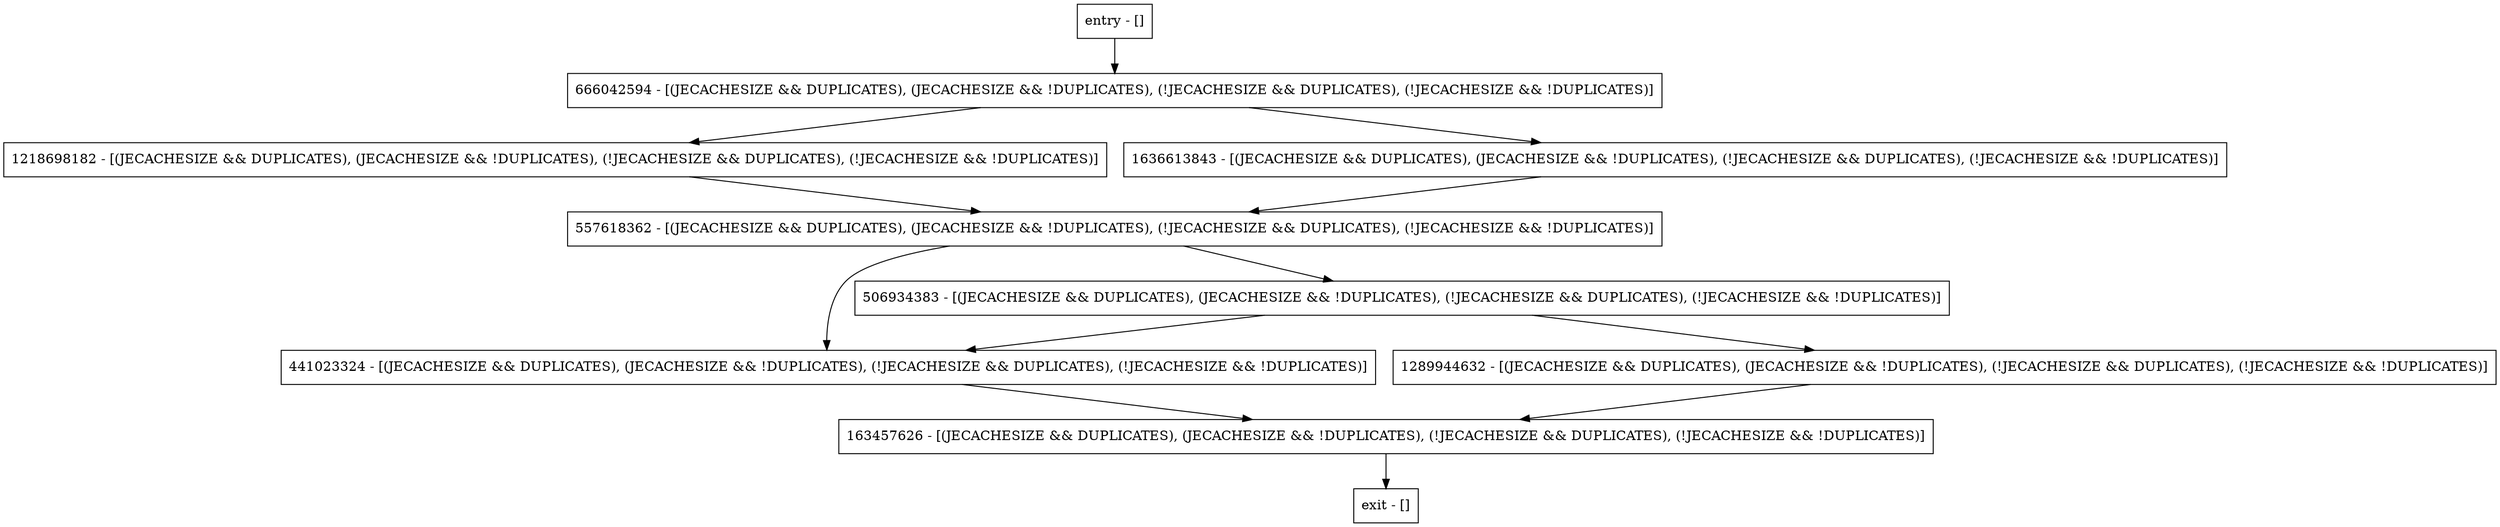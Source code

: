 digraph makeFetchErrorMsg {
node [shape=record];
506934383 [label="506934383 - [(JECACHESIZE && DUPLICATES), (JECACHESIZE && !DUPLICATES), (!JECACHESIZE && DUPLICATES), (!JECACHESIZE && !DUPLICATES)]"];
entry [label="entry - []"];
exit [label="exit - []"];
441023324 [label="441023324 - [(JECACHESIZE && DUPLICATES), (JECACHESIZE && !DUPLICATES), (!JECACHESIZE && DUPLICATES), (!JECACHESIZE && !DUPLICATES)]"];
666042594 [label="666042594 - [(JECACHESIZE && DUPLICATES), (JECACHESIZE && !DUPLICATES), (!JECACHESIZE && DUPLICATES), (!JECACHESIZE && !DUPLICATES)]"];
1289944632 [label="1289944632 - [(JECACHESIZE && DUPLICATES), (JECACHESIZE && !DUPLICATES), (!JECACHESIZE && DUPLICATES), (!JECACHESIZE && !DUPLICATES)]"];
163457626 [label="163457626 - [(JECACHESIZE && DUPLICATES), (JECACHESIZE && !DUPLICATES), (!JECACHESIZE && DUPLICATES), (!JECACHESIZE && !DUPLICATES)]"];
1218698182 [label="1218698182 - [(JECACHESIZE && DUPLICATES), (JECACHESIZE && !DUPLICATES), (!JECACHESIZE && DUPLICATES), (!JECACHESIZE && !DUPLICATES)]"];
557618362 [label="557618362 - [(JECACHESIZE && DUPLICATES), (JECACHESIZE && !DUPLICATES), (!JECACHESIZE && DUPLICATES), (!JECACHESIZE && !DUPLICATES)]"];
1636613843 [label="1636613843 - [(JECACHESIZE && DUPLICATES), (JECACHESIZE && !DUPLICATES), (!JECACHESIZE && DUPLICATES), (!JECACHESIZE && !DUPLICATES)]"];
entry;
exit;
506934383 -> 441023324;
506934383 -> 1289944632;
entry -> 666042594;
441023324 -> 163457626;
666042594 -> 1218698182;
666042594 -> 1636613843;
1289944632 -> 163457626;
163457626 -> exit;
1218698182 -> 557618362;
557618362 -> 506934383;
557618362 -> 441023324;
1636613843 -> 557618362;
}
